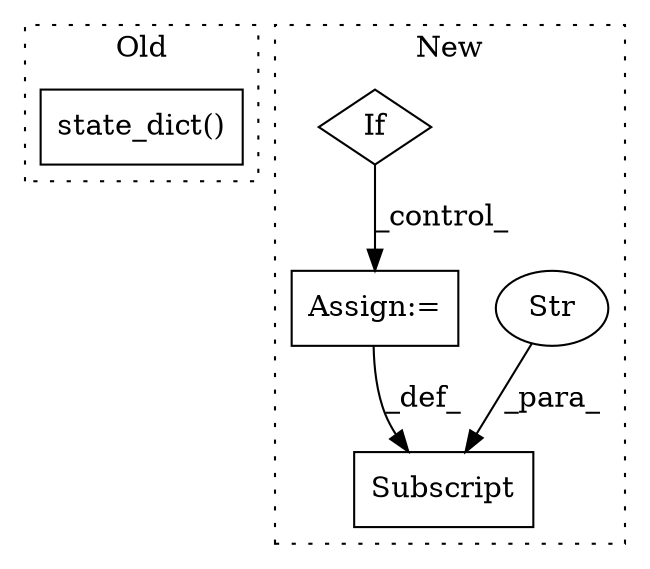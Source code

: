 digraph G {
subgraph cluster0 {
1 [label="state_dict()" a="75" s="26585" l="22" shape="box"];
label = "Old";
style="dotted";
}
subgraph cluster1 {
2 [label="Subscript" a="63" s="29138,0" l="26,0" shape="box"];
3 [label="Str" a="66" s="29149" l="14" shape="ellipse"];
4 [label="Assign:=" a="68" s="29164" l="3" shape="box"];
5 [label="If" a="96" s="29084" l="3" shape="diamond"];
label = "New";
style="dotted";
}
3 -> 2 [label="_para_"];
4 -> 2 [label="_def_"];
5 -> 4 [label="_control_"];
}
